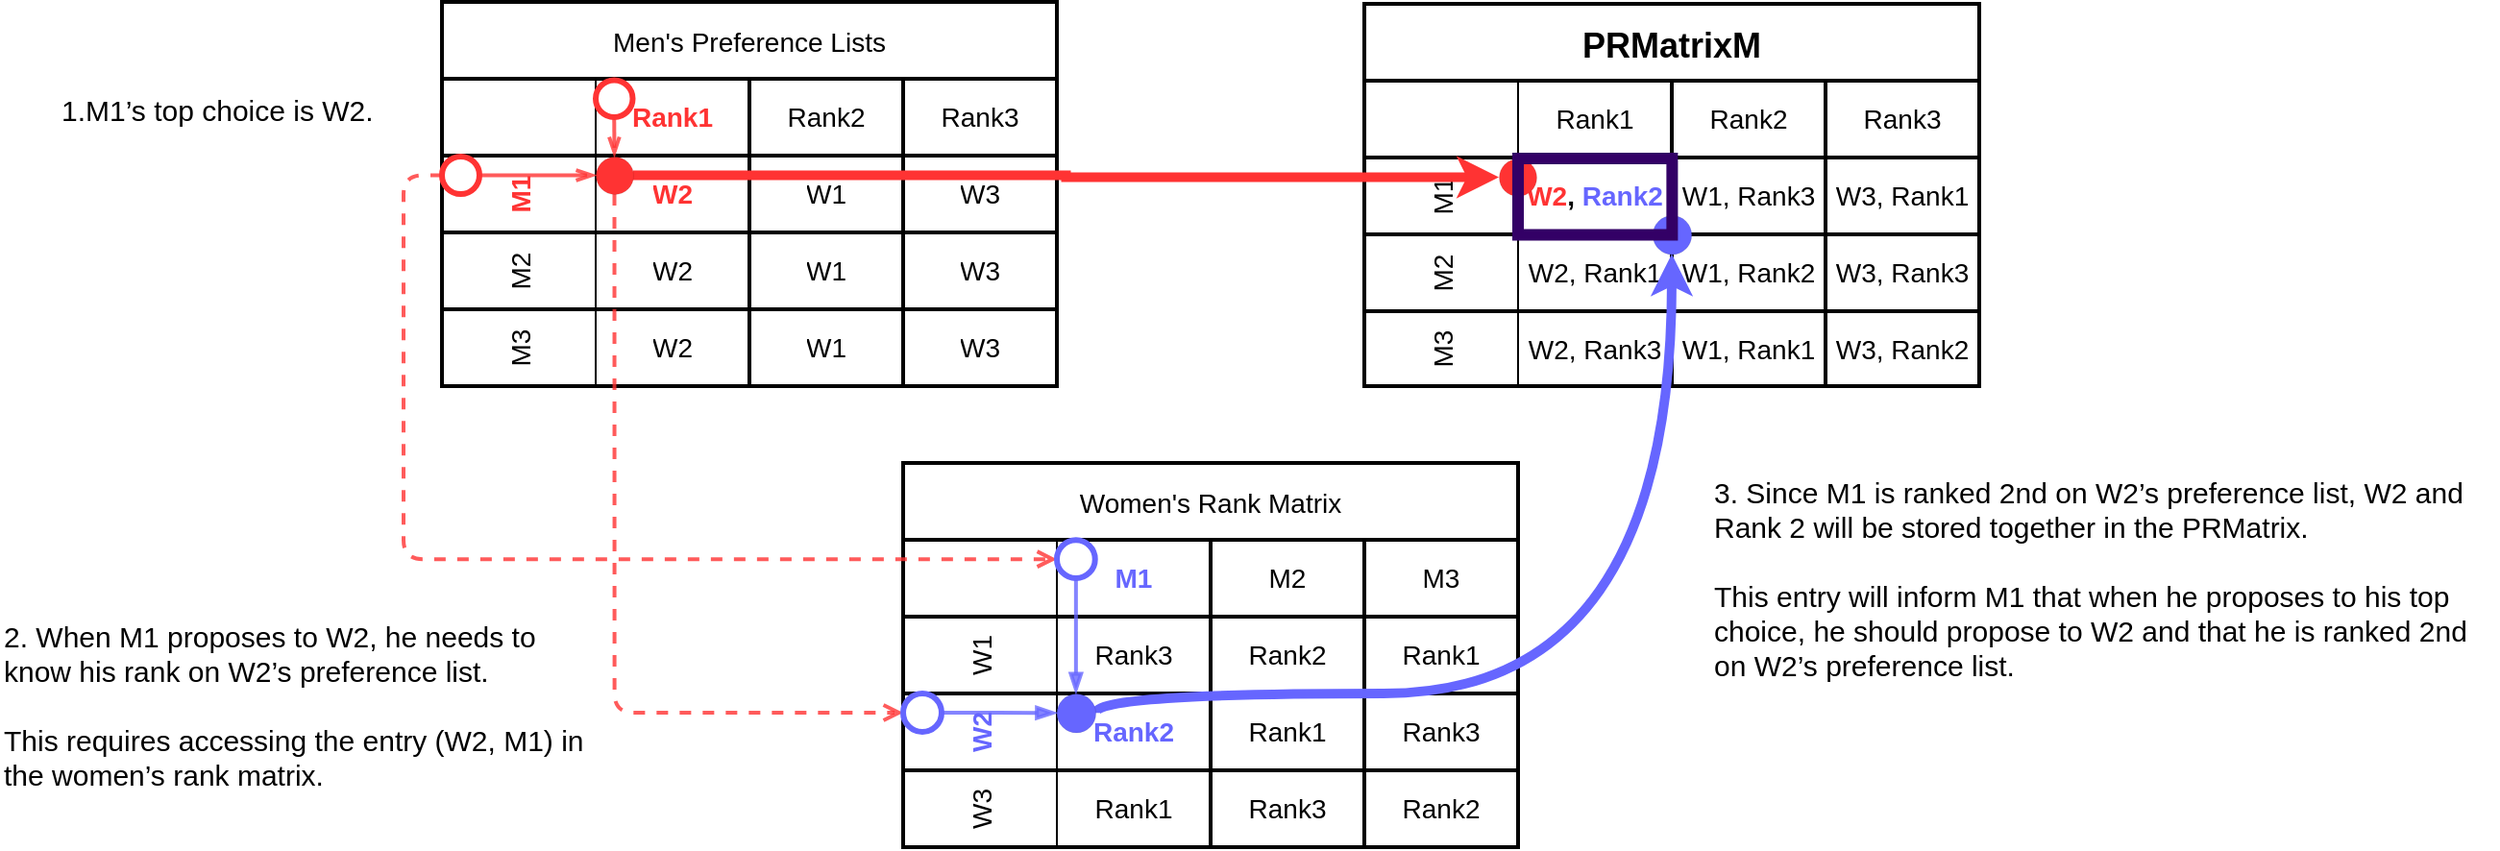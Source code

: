 <mxfile version="24.6.4" type="github">
  <diagram name="Page-1" id="vMLTytokWvOrCjo9vSvv">
    <mxGraphModel dx="4069" dy="1105" grid="1" gridSize="10" guides="1" tooltips="1" connect="1" arrows="1" fold="1" page="1" pageScale="1" pageWidth="2339" pageHeight="3300" math="0" shadow="0">
      <root>
        <mxCell id="0" />
        <mxCell id="1" parent="0" />
        <mxCell id="kaPdP8XmIXaBj53WBzwW-1" value="Men&#39;s Preference Lists" style="shape=table;startSize=40;container=1;collapsible=0;childLayout=tableLayout;resizeLast=0;resizeLastRow=0;fontStyle=0;fontSize=14;strokeWidth=2;" parent="1" vertex="1">
          <mxGeometry y="40" width="320" height="200" as="geometry" />
        </mxCell>
        <mxCell id="kaPdP8XmIXaBj53WBzwW-2" value="" style="shape=tableRow;horizontal=0;startSize=80;swimlaneHead=0;swimlaneBody=0;strokeColor=inherit;top=0;left=0;bottom=0;right=0;collapsible=0;dropTarget=0;fillColor=none;points=[[0,0.5],[1,0.5]];portConstraint=eastwest;fontSize=14;" parent="kaPdP8XmIXaBj53WBzwW-1" vertex="1">
          <mxGeometry y="40" width="320" height="40" as="geometry" />
        </mxCell>
        <mxCell id="kaPdP8XmIXaBj53WBzwW-3" value="&lt;b&gt;&lt;font color=&quot;#ff3333&quot;&gt;Rank1&lt;/font&gt;&lt;/b&gt;" style="shape=partialRectangle;html=1;whiteSpace=wrap;connectable=0;strokeColor=inherit;overflow=hidden;fillColor=none;top=0;left=0;bottom=0;right=0;pointerEvents=1;fontSize=14;" parent="kaPdP8XmIXaBj53WBzwW-2" vertex="1">
          <mxGeometry x="80" width="80" height="40" as="geometry">
            <mxRectangle width="80" height="40" as="alternateBounds" />
          </mxGeometry>
        </mxCell>
        <mxCell id="kaPdP8XmIXaBj53WBzwW-4" value="Rank2" style="shape=partialRectangle;html=1;whiteSpace=wrap;connectable=0;strokeColor=inherit;overflow=hidden;fillColor=none;top=0;left=0;bottom=0;right=0;pointerEvents=1;fontSize=14;" parent="kaPdP8XmIXaBj53WBzwW-2" vertex="1">
          <mxGeometry x="160" width="80" height="40" as="geometry">
            <mxRectangle width="80" height="40" as="alternateBounds" />
          </mxGeometry>
        </mxCell>
        <mxCell id="kaPdP8XmIXaBj53WBzwW-5" value="Rank3" style="shape=partialRectangle;html=1;whiteSpace=wrap;connectable=0;strokeColor=inherit;overflow=hidden;fillColor=none;top=0;left=0;bottom=0;right=0;pointerEvents=1;strokeWidth=1;resizeWidth=1;resizeHeight=1;fontSize=14;" parent="kaPdP8XmIXaBj53WBzwW-2" vertex="1">
          <mxGeometry x="240" width="80" height="40" as="geometry">
            <mxRectangle width="80" height="40" as="alternateBounds" />
          </mxGeometry>
        </mxCell>
        <mxCell id="kaPdP8XmIXaBj53WBzwW-6" value="M1" style="shape=tableRow;horizontal=0;startSize=80;swimlaneHead=0;swimlaneBody=0;strokeColor=inherit;top=0;left=0;bottom=0;right=0;collapsible=0;dropTarget=0;fillColor=none;points=[[0,0.5],[1,0.5]];portConstraint=eastwest;fontSize=14;fontStyle=1;fontColor=#FF3333;" parent="kaPdP8XmIXaBj53WBzwW-1" vertex="1">
          <mxGeometry y="80" width="320" height="40" as="geometry" />
        </mxCell>
        <mxCell id="kaPdP8XmIXaBj53WBzwW-7" value="&lt;b&gt;&lt;font color=&quot;#ff3333&quot;&gt;W2&lt;/font&gt;&lt;/b&gt;" style="shape=partialRectangle;html=1;whiteSpace=wrap;connectable=0;overflow=hidden;top=0;left=0;bottom=0;right=0;pointerEvents=1;strokeColor=default;fillColor=none;fontSize=14;" parent="kaPdP8XmIXaBj53WBzwW-6" vertex="1">
          <mxGeometry x="80" width="80" height="40" as="geometry">
            <mxRectangle width="80" height="40" as="alternateBounds" />
          </mxGeometry>
        </mxCell>
        <mxCell id="kaPdP8XmIXaBj53WBzwW-8" value="W1" style="shape=partialRectangle;html=1;whiteSpace=wrap;connectable=0;overflow=hidden;top=0;left=0;bottom=0;right=0;pointerEvents=1;fillColor=none;labelBackgroundColor=none;labelBorderColor=none;strokeColor=default;shadow=0;resizable=1;resizeWidth=0;metaEdit=0;backgroundOutline=0;fontSize=14;" parent="kaPdP8XmIXaBj53WBzwW-6" vertex="1">
          <mxGeometry x="160" width="80" height="40" as="geometry">
            <mxRectangle width="80" height="40" as="alternateBounds" />
          </mxGeometry>
        </mxCell>
        <mxCell id="kaPdP8XmIXaBj53WBzwW-9" value="W3" style="shape=partialRectangle;html=1;whiteSpace=wrap;connectable=0;overflow=hidden;top=0;left=0;bottom=0;right=0;pointerEvents=1;fillColor=none;fontSize=14;" parent="kaPdP8XmIXaBj53WBzwW-6" vertex="1">
          <mxGeometry x="240" width="80" height="40" as="geometry">
            <mxRectangle width="80" height="40" as="alternateBounds" />
          </mxGeometry>
        </mxCell>
        <mxCell id="kaPdP8XmIXaBj53WBzwW-10" value="M2" style="shape=tableRow;horizontal=0;startSize=80;swimlaneHead=0;swimlaneBody=0;strokeColor=inherit;top=0;left=0;bottom=0;right=0;collapsible=0;dropTarget=0;fillColor=none;points=[[0,0.5],[1,0.5]];portConstraint=eastwest;fontSize=14;" parent="kaPdP8XmIXaBj53WBzwW-1" vertex="1">
          <mxGeometry y="120" width="320" height="40" as="geometry" />
        </mxCell>
        <mxCell id="kaPdP8XmIXaBj53WBzwW-11" value="W2" style="shape=partialRectangle;html=1;whiteSpace=wrap;connectable=0;overflow=hidden;top=0;left=0;bottom=0;right=0;pointerEvents=1;strokeOpacity=100;fillColor=none;fontSize=14;" parent="kaPdP8XmIXaBj53WBzwW-10" vertex="1">
          <mxGeometry x="80" width="80" height="40" as="geometry">
            <mxRectangle width="80" height="40" as="alternateBounds" />
          </mxGeometry>
        </mxCell>
        <mxCell id="kaPdP8XmIXaBj53WBzwW-12" value="W1" style="shape=partialRectangle;html=1;whiteSpace=wrap;connectable=0;strokeColor=inherit;overflow=hidden;fillColor=none;top=0;left=0;bottom=0;right=0;pointerEvents=1;fontSize=14;" parent="kaPdP8XmIXaBj53WBzwW-10" vertex="1">
          <mxGeometry x="160" width="80" height="40" as="geometry">
            <mxRectangle width="80" height="40" as="alternateBounds" />
          </mxGeometry>
        </mxCell>
        <mxCell id="kaPdP8XmIXaBj53WBzwW-13" value="W3" style="shape=partialRectangle;html=1;whiteSpace=wrap;connectable=0;strokeColor=inherit;overflow=hidden;fillColor=none;top=0;left=0;bottom=0;right=0;pointerEvents=1;fontSize=14;" parent="kaPdP8XmIXaBj53WBzwW-10" vertex="1">
          <mxGeometry x="240" width="80" height="40" as="geometry">
            <mxRectangle width="80" height="40" as="alternateBounds" />
          </mxGeometry>
        </mxCell>
        <mxCell id="kaPdP8XmIXaBj53WBzwW-14" value="M3" style="shape=tableRow;horizontal=0;startSize=80;swimlaneHead=0;swimlaneBody=0;strokeColor=inherit;top=0;left=0;bottom=0;right=0;collapsible=0;dropTarget=0;fillColor=none;points=[[0,0.5],[1,0.5]];portConstraint=eastwest;fontSize=14;" parent="kaPdP8XmIXaBj53WBzwW-1" vertex="1">
          <mxGeometry y="160" width="320" height="40" as="geometry" />
        </mxCell>
        <mxCell id="kaPdP8XmIXaBj53WBzwW-15" value="W2" style="shape=partialRectangle;html=1;whiteSpace=wrap;connectable=0;overflow=hidden;top=0;left=0;bottom=0;right=0;pointerEvents=1;fillColor=none;fontSize=14;" parent="kaPdP8XmIXaBj53WBzwW-14" vertex="1">
          <mxGeometry x="80" width="80" height="40" as="geometry">
            <mxRectangle width="80" height="40" as="alternateBounds" />
          </mxGeometry>
        </mxCell>
        <mxCell id="kaPdP8XmIXaBj53WBzwW-16" value="W1" style="shape=partialRectangle;html=1;whiteSpace=wrap;connectable=0;overflow=hidden;top=0;left=0;bottom=0;right=0;pointerEvents=1;fillColor=none;fontSize=14;" parent="kaPdP8XmIXaBj53WBzwW-14" vertex="1">
          <mxGeometry x="160" width="80" height="40" as="geometry">
            <mxRectangle width="80" height="40" as="alternateBounds" />
          </mxGeometry>
        </mxCell>
        <mxCell id="kaPdP8XmIXaBj53WBzwW-17" value="W3" style="shape=partialRectangle;html=1;whiteSpace=wrap;connectable=0;strokeColor=inherit;overflow=hidden;fillColor=none;top=0;left=0;bottom=0;right=0;pointerEvents=1;fontSize=14;" parent="kaPdP8XmIXaBj53WBzwW-14" vertex="1">
          <mxGeometry x="240" width="80" height="40" as="geometry">
            <mxRectangle width="80" height="40" as="alternateBounds" />
          </mxGeometry>
        </mxCell>
        <mxCell id="kaPdP8XmIXaBj53WBzwW-24" value="Women&#39;s Rank Matrix" style="shape=table;startSize=40;container=1;collapsible=0;childLayout=tableLayout;resizeLast=0;resizeLastRow=0;fontStyle=0;fontSize=14;strokeWidth=2;" parent="1" vertex="1">
          <mxGeometry x="240" y="280" width="320" height="200" as="geometry" />
        </mxCell>
        <mxCell id="kaPdP8XmIXaBj53WBzwW-25" value="" style="shape=tableRow;horizontal=0;startSize=80;swimlaneHead=0;swimlaneBody=0;strokeColor=inherit;top=0;left=0;bottom=0;right=0;collapsible=0;dropTarget=0;fillColor=none;points=[[0,0.5],[1,0.5]];portConstraint=eastwest;fontSize=14;" parent="kaPdP8XmIXaBj53WBzwW-24" vertex="1">
          <mxGeometry y="40" width="320" height="40" as="geometry" />
        </mxCell>
        <mxCell id="kaPdP8XmIXaBj53WBzwW-26" value="&lt;b&gt;&lt;font color=&quot;#6666ff&quot;&gt;M1&lt;/font&gt;&lt;/b&gt;" style="shape=partialRectangle;html=1;whiteSpace=wrap;connectable=0;strokeColor=inherit;overflow=hidden;fillColor=none;top=0;left=0;bottom=0;right=0;pointerEvents=1;fontSize=14;" parent="kaPdP8XmIXaBj53WBzwW-25" vertex="1">
          <mxGeometry x="80" width="80" height="40" as="geometry">
            <mxRectangle width="80" height="40" as="alternateBounds" />
          </mxGeometry>
        </mxCell>
        <mxCell id="kaPdP8XmIXaBj53WBzwW-27" value="M2" style="shape=partialRectangle;html=1;whiteSpace=wrap;connectable=0;strokeColor=inherit;overflow=hidden;fillColor=none;top=0;left=0;bottom=0;right=0;pointerEvents=1;fontSize=14;" parent="kaPdP8XmIXaBj53WBzwW-25" vertex="1">
          <mxGeometry x="160" width="80" height="40" as="geometry">
            <mxRectangle width="80" height="40" as="alternateBounds" />
          </mxGeometry>
        </mxCell>
        <mxCell id="kaPdP8XmIXaBj53WBzwW-28" value="M3" style="shape=partialRectangle;html=1;whiteSpace=wrap;connectable=0;strokeColor=inherit;overflow=hidden;fillColor=none;top=0;left=0;bottom=0;right=0;pointerEvents=1;strokeWidth=1;resizeWidth=1;resizeHeight=1;fontSize=14;" parent="kaPdP8XmIXaBj53WBzwW-25" vertex="1">
          <mxGeometry x="240" width="80" height="40" as="geometry">
            <mxRectangle width="80" height="40" as="alternateBounds" />
          </mxGeometry>
        </mxCell>
        <mxCell id="kaPdP8XmIXaBj53WBzwW-29" value="W1" style="shape=tableRow;horizontal=0;startSize=80;swimlaneHead=0;swimlaneBody=0;strokeColor=inherit;top=0;left=0;bottom=0;right=0;collapsible=0;dropTarget=0;fillColor=none;points=[[0,0.5],[1,0.5]];portConstraint=eastwest;fontSize=14;" parent="kaPdP8XmIXaBj53WBzwW-24" vertex="1">
          <mxGeometry y="80" width="320" height="40" as="geometry" />
        </mxCell>
        <mxCell id="kaPdP8XmIXaBj53WBzwW-30" value="Rank3" style="shape=partialRectangle;html=1;whiteSpace=wrap;connectable=0;strokeColor=inherit;overflow=hidden;fillColor=none;top=0;left=0;bottom=0;right=0;pointerEvents=1;fontSize=14;" parent="kaPdP8XmIXaBj53WBzwW-29" vertex="1">
          <mxGeometry x="80" width="80" height="40" as="geometry">
            <mxRectangle width="80" height="40" as="alternateBounds" />
          </mxGeometry>
        </mxCell>
        <mxCell id="kaPdP8XmIXaBj53WBzwW-31" value="Rank2" style="shape=partialRectangle;html=1;whiteSpace=wrap;connectable=0;strokeColor=inherit;overflow=hidden;fillColor=none;top=0;left=0;bottom=0;right=0;pointerEvents=1;fontSize=14;" parent="kaPdP8XmIXaBj53WBzwW-29" vertex="1">
          <mxGeometry x="160" width="80" height="40" as="geometry">
            <mxRectangle width="80" height="40" as="alternateBounds" />
          </mxGeometry>
        </mxCell>
        <mxCell id="kaPdP8XmIXaBj53WBzwW-32" value="Rank1" style="shape=partialRectangle;html=1;whiteSpace=wrap;connectable=0;strokeColor=inherit;overflow=hidden;fillColor=none;top=0;left=0;bottom=0;right=0;pointerEvents=1;fontSize=14;" parent="kaPdP8XmIXaBj53WBzwW-29" vertex="1">
          <mxGeometry x="240" width="80" height="40" as="geometry">
            <mxRectangle width="80" height="40" as="alternateBounds" />
          </mxGeometry>
        </mxCell>
        <mxCell id="kaPdP8XmIXaBj53WBzwW-33" value="W2" style="shape=tableRow;horizontal=0;startSize=80;swimlaneHead=0;swimlaneBody=0;strokeColor=inherit;top=0;left=0;bottom=0;right=0;collapsible=0;dropTarget=0;fillColor=none;points=[[0,0.5],[1,0.5]];portConstraint=eastwest;fontSize=14;fontStyle=1;fontColor=#6666FF;" parent="kaPdP8XmIXaBj53WBzwW-24" vertex="1">
          <mxGeometry y="120" width="320" height="40" as="geometry" />
        </mxCell>
        <mxCell id="kaPdP8XmIXaBj53WBzwW-34" value="&lt;b&gt;&lt;font color=&quot;#6666ff&quot;&gt;Rank2&lt;/font&gt;&lt;/b&gt;" style="shape=partialRectangle;html=1;whiteSpace=wrap;connectable=0;strokeColor=inherit;overflow=hidden;fillColor=none;top=0;left=0;bottom=0;right=0;pointerEvents=1;fontSize=14;" parent="kaPdP8XmIXaBj53WBzwW-33" vertex="1">
          <mxGeometry x="80" width="80" height="40" as="geometry">
            <mxRectangle width="80" height="40" as="alternateBounds" />
          </mxGeometry>
        </mxCell>
        <mxCell id="kaPdP8XmIXaBj53WBzwW-35" value="Rank1" style="shape=partialRectangle;html=1;whiteSpace=wrap;connectable=0;strokeColor=inherit;overflow=hidden;fillColor=none;top=0;left=0;bottom=0;right=0;pointerEvents=1;fontSize=14;" parent="kaPdP8XmIXaBj53WBzwW-33" vertex="1">
          <mxGeometry x="160" width="80" height="40" as="geometry">
            <mxRectangle width="80" height="40" as="alternateBounds" />
          </mxGeometry>
        </mxCell>
        <mxCell id="kaPdP8XmIXaBj53WBzwW-36" value="Rank3" style="shape=partialRectangle;html=1;whiteSpace=wrap;connectable=0;strokeColor=inherit;overflow=hidden;fillColor=none;top=0;left=0;bottom=0;right=0;pointerEvents=1;fontSize=14;" parent="kaPdP8XmIXaBj53WBzwW-33" vertex="1">
          <mxGeometry x="240" width="80" height="40" as="geometry">
            <mxRectangle width="80" height="40" as="alternateBounds" />
          </mxGeometry>
        </mxCell>
        <mxCell id="kaPdP8XmIXaBj53WBzwW-37" value="W3" style="shape=tableRow;horizontal=0;startSize=80;swimlaneHead=0;swimlaneBody=0;strokeColor=inherit;top=0;left=0;bottom=0;right=0;collapsible=0;dropTarget=0;fillColor=none;points=[[0,0.5],[1,0.5]];portConstraint=eastwest;fontSize=14;" parent="kaPdP8XmIXaBj53WBzwW-24" vertex="1">
          <mxGeometry y="160" width="320" height="40" as="geometry" />
        </mxCell>
        <mxCell id="kaPdP8XmIXaBj53WBzwW-38" value="Rank1" style="shape=partialRectangle;html=1;whiteSpace=wrap;connectable=0;strokeColor=inherit;overflow=hidden;fillColor=none;top=0;left=0;bottom=0;right=0;pointerEvents=1;fontSize=14;" parent="kaPdP8XmIXaBj53WBzwW-37" vertex="1">
          <mxGeometry x="80" width="80" height="40" as="geometry">
            <mxRectangle width="80" height="40" as="alternateBounds" />
          </mxGeometry>
        </mxCell>
        <mxCell id="kaPdP8XmIXaBj53WBzwW-39" value="Rank3" style="shape=partialRectangle;html=1;whiteSpace=wrap;connectable=0;strokeColor=inherit;overflow=hidden;fillColor=none;top=0;left=0;bottom=0;right=0;pointerEvents=1;fontSize=14;" parent="kaPdP8XmIXaBj53WBzwW-37" vertex="1">
          <mxGeometry x="160" width="80" height="40" as="geometry">
            <mxRectangle width="80" height="40" as="alternateBounds" />
          </mxGeometry>
        </mxCell>
        <mxCell id="kaPdP8XmIXaBj53WBzwW-40" value="Rank2" style="shape=partialRectangle;html=1;whiteSpace=wrap;connectable=0;strokeColor=inherit;overflow=hidden;fillColor=none;top=0;left=0;bottom=0;right=0;pointerEvents=1;fontSize=14;" parent="kaPdP8XmIXaBj53WBzwW-37" vertex="1">
          <mxGeometry x="240" width="80" height="40" as="geometry">
            <mxRectangle width="80" height="40" as="alternateBounds" />
          </mxGeometry>
        </mxCell>
        <mxCell id="FKIhmJ0GrVmApkQtwuMD-95" value="PRMatrixM" style="shape=table;startSize=40;container=1;collapsible=0;childLayout=tableLayout;resizeLast=0;resizeLastRow=0;fontStyle=1;fontSize=18;strokeWidth=2;" parent="1" vertex="1">
          <mxGeometry x="480" y="41" width="320" height="199" as="geometry" />
        </mxCell>
        <mxCell id="FKIhmJ0GrVmApkQtwuMD-96" value="" style="shape=tableRow;horizontal=0;startSize=80;swimlaneHead=0;swimlaneBody=0;strokeColor=inherit;top=0;left=0;bottom=0;right=0;collapsible=0;dropTarget=0;fillColor=none;points=[[0,0.5],[1,0.5]];portConstraint=eastwest;fontSize=14;" parent="FKIhmJ0GrVmApkQtwuMD-95" vertex="1">
          <mxGeometry y="40" width="320" height="40" as="geometry" />
        </mxCell>
        <mxCell id="FKIhmJ0GrVmApkQtwuMD-97" value="Rank1" style="shape=partialRectangle;html=1;whiteSpace=wrap;connectable=0;strokeColor=inherit;overflow=hidden;fillColor=none;top=0;left=0;bottom=0;right=0;pointerEvents=1;fontSize=14;" parent="FKIhmJ0GrVmApkQtwuMD-96" vertex="1">
          <mxGeometry x="80" width="80" height="40" as="geometry">
            <mxRectangle width="80" height="40" as="alternateBounds" />
          </mxGeometry>
        </mxCell>
        <mxCell id="FKIhmJ0GrVmApkQtwuMD-98" value="Rank2" style="shape=partialRectangle;html=1;whiteSpace=wrap;connectable=0;strokeColor=inherit;overflow=hidden;fillColor=none;top=0;left=0;bottom=0;right=0;pointerEvents=1;fontSize=14;" parent="FKIhmJ0GrVmApkQtwuMD-96" vertex="1">
          <mxGeometry x="160" width="80" height="40" as="geometry">
            <mxRectangle width="80" height="40" as="alternateBounds" />
          </mxGeometry>
        </mxCell>
        <mxCell id="FKIhmJ0GrVmApkQtwuMD-99" value="Rank3" style="shape=partialRectangle;html=1;whiteSpace=wrap;connectable=0;strokeColor=inherit;overflow=hidden;fillColor=none;top=0;left=0;bottom=0;right=0;pointerEvents=1;strokeWidth=1;resizeWidth=1;resizeHeight=1;fontSize=14;" parent="FKIhmJ0GrVmApkQtwuMD-96" vertex="1">
          <mxGeometry x="240" width="80" height="40" as="geometry">
            <mxRectangle width="80" height="40" as="alternateBounds" />
          </mxGeometry>
        </mxCell>
        <mxCell id="FKIhmJ0GrVmApkQtwuMD-100" value="M1" style="shape=tableRow;horizontal=0;startSize=80;swimlaneHead=0;swimlaneBody=0;strokeColor=inherit;top=0;left=0;bottom=0;right=0;collapsible=0;dropTarget=0;fillColor=none;points=[[0,0.5],[1,0.5]];portConstraint=eastwest;fontSize=14;" parent="FKIhmJ0GrVmApkQtwuMD-95" vertex="1">
          <mxGeometry y="80" width="320" height="40" as="geometry" />
        </mxCell>
        <mxCell id="FKIhmJ0GrVmApkQtwuMD-101" value="&lt;b&gt;&lt;font color=&quot;#ff3333&quot;&gt;W2&lt;/font&gt;,&lt;font color=&quot;#6600cc&quot;&gt; &lt;/font&gt;&lt;font color=&quot;#6666ff&quot;&gt;Rank2&lt;/font&gt;&lt;/b&gt;" style="shape=partialRectangle;html=1;whiteSpace=wrap;connectable=0;overflow=hidden;top=0;left=0;bottom=0;right=0;pointerEvents=1;strokeColor=default;fillColor=none;fontSize=14;" parent="FKIhmJ0GrVmApkQtwuMD-100" vertex="1">
          <mxGeometry x="80" width="80" height="40" as="geometry">
            <mxRectangle width="80" height="40" as="alternateBounds" />
          </mxGeometry>
        </mxCell>
        <mxCell id="FKIhmJ0GrVmApkQtwuMD-102" value="W1, Rank3" style="shape=partialRectangle;html=1;whiteSpace=wrap;connectable=0;overflow=hidden;top=0;left=0;bottom=0;right=0;pointerEvents=1;fillColor=none;labelBackgroundColor=none;labelBorderColor=none;strokeColor=default;shadow=0;resizable=1;resizeWidth=0;metaEdit=0;backgroundOutline=0;fontSize=14;" parent="FKIhmJ0GrVmApkQtwuMD-100" vertex="1">
          <mxGeometry x="160" width="80" height="40" as="geometry">
            <mxRectangle width="80" height="40" as="alternateBounds" />
          </mxGeometry>
        </mxCell>
        <mxCell id="FKIhmJ0GrVmApkQtwuMD-103" value="W3, Rank1" style="shape=partialRectangle;html=1;whiteSpace=wrap;connectable=0;overflow=hidden;top=0;left=0;bottom=0;right=0;pointerEvents=1;fillColor=none;fontSize=14;" parent="FKIhmJ0GrVmApkQtwuMD-100" vertex="1">
          <mxGeometry x="240" width="80" height="40" as="geometry">
            <mxRectangle width="80" height="40" as="alternateBounds" />
          </mxGeometry>
        </mxCell>
        <mxCell id="FKIhmJ0GrVmApkQtwuMD-104" value="M2" style="shape=tableRow;horizontal=0;startSize=80;swimlaneHead=0;swimlaneBody=0;strokeColor=inherit;top=0;left=0;bottom=0;right=0;collapsible=0;dropTarget=0;fillColor=none;points=[[0,0.5],[1,0.5]];portConstraint=eastwest;fontSize=14;" parent="FKIhmJ0GrVmApkQtwuMD-95" vertex="1">
          <mxGeometry y="120" width="320" height="40" as="geometry" />
        </mxCell>
        <mxCell id="FKIhmJ0GrVmApkQtwuMD-105" value="W2, Rank1" style="shape=partialRectangle;html=1;whiteSpace=wrap;connectable=0;overflow=hidden;top=0;left=0;bottom=0;right=0;pointerEvents=1;strokeOpacity=100;fillColor=none;fontSize=14;" parent="FKIhmJ0GrVmApkQtwuMD-104" vertex="1">
          <mxGeometry x="80" width="80" height="40" as="geometry">
            <mxRectangle width="80" height="40" as="alternateBounds" />
          </mxGeometry>
        </mxCell>
        <mxCell id="FKIhmJ0GrVmApkQtwuMD-106" value="W1, Rank2" style="shape=partialRectangle;html=1;whiteSpace=wrap;connectable=0;strokeColor=inherit;overflow=hidden;fillColor=none;top=0;left=0;bottom=0;right=0;pointerEvents=1;fontSize=14;" parent="FKIhmJ0GrVmApkQtwuMD-104" vertex="1">
          <mxGeometry x="160" width="80" height="40" as="geometry">
            <mxRectangle width="80" height="40" as="alternateBounds" />
          </mxGeometry>
        </mxCell>
        <mxCell id="FKIhmJ0GrVmApkQtwuMD-107" value="W3, Rank3" style="shape=partialRectangle;html=1;whiteSpace=wrap;connectable=0;strokeColor=inherit;overflow=hidden;fillColor=none;top=0;left=0;bottom=0;right=0;pointerEvents=1;fontSize=14;" parent="FKIhmJ0GrVmApkQtwuMD-104" vertex="1">
          <mxGeometry x="240" width="80" height="40" as="geometry">
            <mxRectangle width="80" height="40" as="alternateBounds" />
          </mxGeometry>
        </mxCell>
        <mxCell id="FKIhmJ0GrVmApkQtwuMD-108" value="M3" style="shape=tableRow;horizontal=0;startSize=80;swimlaneHead=0;swimlaneBody=0;strokeColor=inherit;top=0;left=0;bottom=0;right=0;collapsible=0;dropTarget=0;fillColor=none;points=[[0,0.5],[1,0.5]];portConstraint=eastwest;fontSize=14;" parent="FKIhmJ0GrVmApkQtwuMD-95" vertex="1">
          <mxGeometry y="160" width="320" height="39" as="geometry" />
        </mxCell>
        <mxCell id="FKIhmJ0GrVmApkQtwuMD-109" value="W2, Rank3" style="shape=partialRectangle;html=1;whiteSpace=wrap;connectable=0;overflow=hidden;top=0;left=0;bottom=0;right=0;pointerEvents=1;fillColor=none;fontSize=14;" parent="FKIhmJ0GrVmApkQtwuMD-108" vertex="1">
          <mxGeometry x="80" width="80" height="39" as="geometry">
            <mxRectangle width="80" height="39" as="alternateBounds" />
          </mxGeometry>
        </mxCell>
        <mxCell id="FKIhmJ0GrVmApkQtwuMD-110" value="W1, Rank1" style="shape=partialRectangle;html=1;whiteSpace=wrap;connectable=0;overflow=hidden;top=0;left=0;bottom=0;right=0;pointerEvents=1;fillColor=none;fontSize=14;" parent="FKIhmJ0GrVmApkQtwuMD-108" vertex="1">
          <mxGeometry x="160" width="80" height="39" as="geometry">
            <mxRectangle width="80" height="39" as="alternateBounds" />
          </mxGeometry>
        </mxCell>
        <mxCell id="FKIhmJ0GrVmApkQtwuMD-111" value="W3, Rank2" style="shape=partialRectangle;html=1;whiteSpace=wrap;connectable=0;strokeColor=inherit;overflow=hidden;fillColor=none;top=0;left=0;bottom=0;right=0;pointerEvents=1;fontSize=14;" parent="FKIhmJ0GrVmApkQtwuMD-108" vertex="1">
          <mxGeometry x="240" width="80" height="39" as="geometry">
            <mxRectangle width="80" height="39" as="alternateBounds" />
          </mxGeometry>
        </mxCell>
        <mxCell id="xlXXRtrmLb0q4SKdg70j-7" style="edgeStyle=orthogonalEdgeStyle;rounded=0;orthogonalLoop=1;jettySize=auto;html=1;exitX=0.5;exitY=1;exitDx=0;exitDy=0;entryX=0.5;entryY=0;entryDx=0;entryDy=0;strokeColor=#FF3333;strokeWidth=2;endArrow=openThin;endFill=0;opacity=80;fontSize=14;" edge="1" parent="1" source="xlXXRtrmLb0q4SKdg70j-4" target="xlXXRtrmLb0q4SKdg70j-5">
          <mxGeometry relative="1" as="geometry" />
        </mxCell>
        <mxCell id="xlXXRtrmLb0q4SKdg70j-4" value="" style="ellipse;whiteSpace=wrap;html=1;aspect=fixed;gradientColor=none;strokeWidth=3;fillColor=#FFFFFF;strokeColor=#FF3333;fontSize=14;" vertex="1" parent="1">
          <mxGeometry x="80" y="80.75" width="19.25" height="19.25" as="geometry" />
        </mxCell>
        <mxCell id="xlXXRtrmLb0q4SKdg70j-19" style="edgeStyle=orthogonalEdgeStyle;rounded=1;orthogonalLoop=1;jettySize=auto;html=1;exitX=0.5;exitY=1;exitDx=0;exitDy=0;entryX=0;entryY=0.5;entryDx=0;entryDy=0;dashed=1;endArrow=open;endFill=0;strokeColor=#FF3333;strokeWidth=2;curved=0;fontSize=14;opacity=80;" edge="1" parent="1" source="xlXXRtrmLb0q4SKdg70j-5" target="xlXXRtrmLb0q4SKdg70j-10">
          <mxGeometry relative="1" as="geometry" />
        </mxCell>
        <mxCell id="xlXXRtrmLb0q4SKdg70j-34" style="edgeStyle=orthogonalEdgeStyle;rounded=0;orthogonalLoop=1;jettySize=auto;html=1;exitX=1;exitY=0.5;exitDx=0;exitDy=0;entryX=0;entryY=0.5;entryDx=0;entryDy=0;strokeWidth=5;strokeColor=#FF3333;fontSize=14;" edge="1" parent="1" source="xlXXRtrmLb0q4SKdg70j-5" target="xlXXRtrmLb0q4SKdg70j-26">
          <mxGeometry relative="1" as="geometry" />
        </mxCell>
        <mxCell id="xlXXRtrmLb0q4SKdg70j-5" value="" style="ellipse;whiteSpace=wrap;html=1;aspect=fixed;gradientColor=none;strokeWidth=0;fillColor=#FF3333;fontSize=14;" vertex="1" parent="1">
          <mxGeometry x="80" y="120.5" width="19.5" height="19.5" as="geometry" />
        </mxCell>
        <mxCell id="xlXXRtrmLb0q4SKdg70j-8" style="edgeStyle=orthogonalEdgeStyle;rounded=0;orthogonalLoop=1;jettySize=auto;html=1;exitX=1;exitY=0.5;exitDx=0;exitDy=0;entryX=0;entryY=0.5;entryDx=0;entryDy=0;strokeColor=#FF3333;strokeWidth=2;endArrow=openThin;endFill=0;opacity=80;fontSize=14;" edge="1" parent="1" source="xlXXRtrmLb0q4SKdg70j-6" target="xlXXRtrmLb0q4SKdg70j-5">
          <mxGeometry relative="1" as="geometry" />
        </mxCell>
        <mxCell id="xlXXRtrmLb0q4SKdg70j-18" style="edgeStyle=orthogonalEdgeStyle;rounded=1;orthogonalLoop=1;jettySize=auto;html=1;exitX=0;exitY=0.5;exitDx=0;exitDy=0;entryX=0;entryY=0.5;entryDx=0;entryDy=0;dashed=1;endArrow=open;endFill=0;strokeColor=#FF3333;strokeWidth=2;curved=0;fontSize=14;opacity=80;" edge="1" parent="1" source="xlXXRtrmLb0q4SKdg70j-6" target="xlXXRtrmLb0q4SKdg70j-9">
          <mxGeometry relative="1" as="geometry" />
        </mxCell>
        <mxCell id="xlXXRtrmLb0q4SKdg70j-6" value="" style="ellipse;whiteSpace=wrap;html=1;aspect=fixed;gradientColor=none;strokeWidth=3;fillColor=#FFFFFF;strokeColor=#FF3333;fontSize=14;" vertex="1" parent="1">
          <mxGeometry y="120.5" width="19.5" height="19.5" as="geometry" />
        </mxCell>
        <mxCell id="xlXXRtrmLb0q4SKdg70j-20" style="edgeStyle=orthogonalEdgeStyle;rounded=0;orthogonalLoop=1;jettySize=auto;html=1;exitX=0.5;exitY=1;exitDx=0;exitDy=0;entryX=0.5;entryY=0;entryDx=0;entryDy=0;strokeColor=#6666FF;strokeWidth=2;endArrow=blockThin;endFill=1;opacity=80;fontSize=14;" edge="1" parent="1" source="xlXXRtrmLb0q4SKdg70j-9" target="xlXXRtrmLb0q4SKdg70j-11">
          <mxGeometry relative="1" as="geometry" />
        </mxCell>
        <mxCell id="xlXXRtrmLb0q4SKdg70j-9" value="" style="ellipse;whiteSpace=wrap;html=1;aspect=fixed;gradientColor=none;strokeWidth=3;fillColor=#FFFFFF;strokeColor=#6666FF;fontSize=14;" vertex="1" parent="1">
          <mxGeometry x="320" y="320.13" width="19.87" height="19.87" as="geometry" />
        </mxCell>
        <mxCell id="xlXXRtrmLb0q4SKdg70j-21" style="edgeStyle=orthogonalEdgeStyle;rounded=0;orthogonalLoop=1;jettySize=auto;html=1;exitX=1;exitY=0.5;exitDx=0;exitDy=0;entryX=0;entryY=0.5;entryDx=0;entryDy=0;strokeColor=#6666FF;strokeWidth=2;endArrow=blockThin;endFill=1;opacity=80;fontSize=14;" edge="1" parent="1" source="xlXXRtrmLb0q4SKdg70j-10" target="xlXXRtrmLb0q4SKdg70j-11">
          <mxGeometry relative="1" as="geometry" />
        </mxCell>
        <mxCell id="xlXXRtrmLb0q4SKdg70j-10" value="" style="ellipse;whiteSpace=wrap;html=1;aspect=fixed;strokeWidth=3;strokeColor=#6666FF;fontSize=14;" vertex="1" parent="1">
          <mxGeometry x="240" y="400" width="20" height="20" as="geometry" />
        </mxCell>
        <mxCell id="xlXXRtrmLb0q4SKdg70j-53" style="edgeStyle=orthogonalEdgeStyle;rounded=0;orthogonalLoop=1;jettySize=auto;html=1;exitX=1;exitY=0.5;exitDx=0;exitDy=0;entryX=0.5;entryY=1;entryDx=0;entryDy=0;curved=1;strokeWidth=5;strokeColor=#6666FF;" edge="1" parent="1" source="xlXXRtrmLb0q4SKdg70j-11" target="xlXXRtrmLb0q4SKdg70j-27">
          <mxGeometry relative="1" as="geometry">
            <Array as="points">
              <mxPoint x="340" y="400" />
              <mxPoint x="640" y="400" />
            </Array>
          </mxGeometry>
        </mxCell>
        <mxCell id="xlXXRtrmLb0q4SKdg70j-11" value="" style="ellipse;whiteSpace=wrap;html=1;aspect=fixed;gradientColor=none;strokeWidth=0;fillColor=#6666FF;fontSize=14;" vertex="1" parent="1">
          <mxGeometry x="319.81" y="400" width="20.25" height="20.25" as="geometry" />
        </mxCell>
        <mxCell id="xlXXRtrmLb0q4SKdg70j-26" value="" style="ellipse;whiteSpace=wrap;html=1;aspect=fixed;gradientColor=none;strokeWidth=0;fillColor=#FF3333;fontSize=14;" vertex="1" parent="1">
          <mxGeometry x="550" y="121.5" width="19.5" height="19.5" as="geometry" />
        </mxCell>
        <mxCell id="xlXXRtrmLb0q4SKdg70j-27" value="" style="ellipse;whiteSpace=wrap;html=1;aspect=fixed;gradientColor=none;strokeWidth=0;fillColor=#6666FF;fontSize=14;" vertex="1" parent="1">
          <mxGeometry x="629.87" y="151" width="20.25" height="20.25" as="geometry" />
        </mxCell>
        <mxCell id="xlXXRtrmLb0q4SKdg70j-36" value="" style="whiteSpace=wrap;html=1;fillColor=none;strokeWidth=6;strokeColor=#330066;fontSize=15;" vertex="1" parent="1">
          <mxGeometry x="560" y="121.5" width="80.19" height="39.75" as="geometry" />
        </mxCell>
        <mxCell id="xlXXRtrmLb0q4SKdg70j-45" value="1.M1’s top choice is W2." style="text;whiteSpace=wrap;fontStyle=0;fontSize=15;" vertex="1" parent="1">
          <mxGeometry x="-200" y="81" width="190" height="40" as="geometry" />
        </mxCell>
        <mxCell id="xlXXRtrmLb0q4SKdg70j-47" value="2. When M1 proposes to W2, he needs to know his rank on W2’s preference list.&#xa;&#xa;This requires accessing the entry (W2, M1) in the women’s rank matrix." style="text;whiteSpace=wrap;fontSize=15;fontStyle=0" vertex="1" parent="1">
          <mxGeometry x="-230" y="355" width="310" height="50" as="geometry" />
        </mxCell>
        <mxCell id="xlXXRtrmLb0q4SKdg70j-48" value="3. Since M1 is ranked 2nd on W2’s preference list, W2 and Rank 2 will be stored together in the PRMatrix. &#xa;&#xa;This entry will inform M1 that when he proposes to his top choice, he should propose to W2 and that he is ranked 2nd on W2’s preference list." style="text;whiteSpace=wrap;fontSize=15;fontStyle=0" vertex="1" parent="1">
          <mxGeometry x="660" y="280" width="409.81" height="120" as="geometry" />
        </mxCell>
      </root>
    </mxGraphModel>
  </diagram>
</mxfile>

